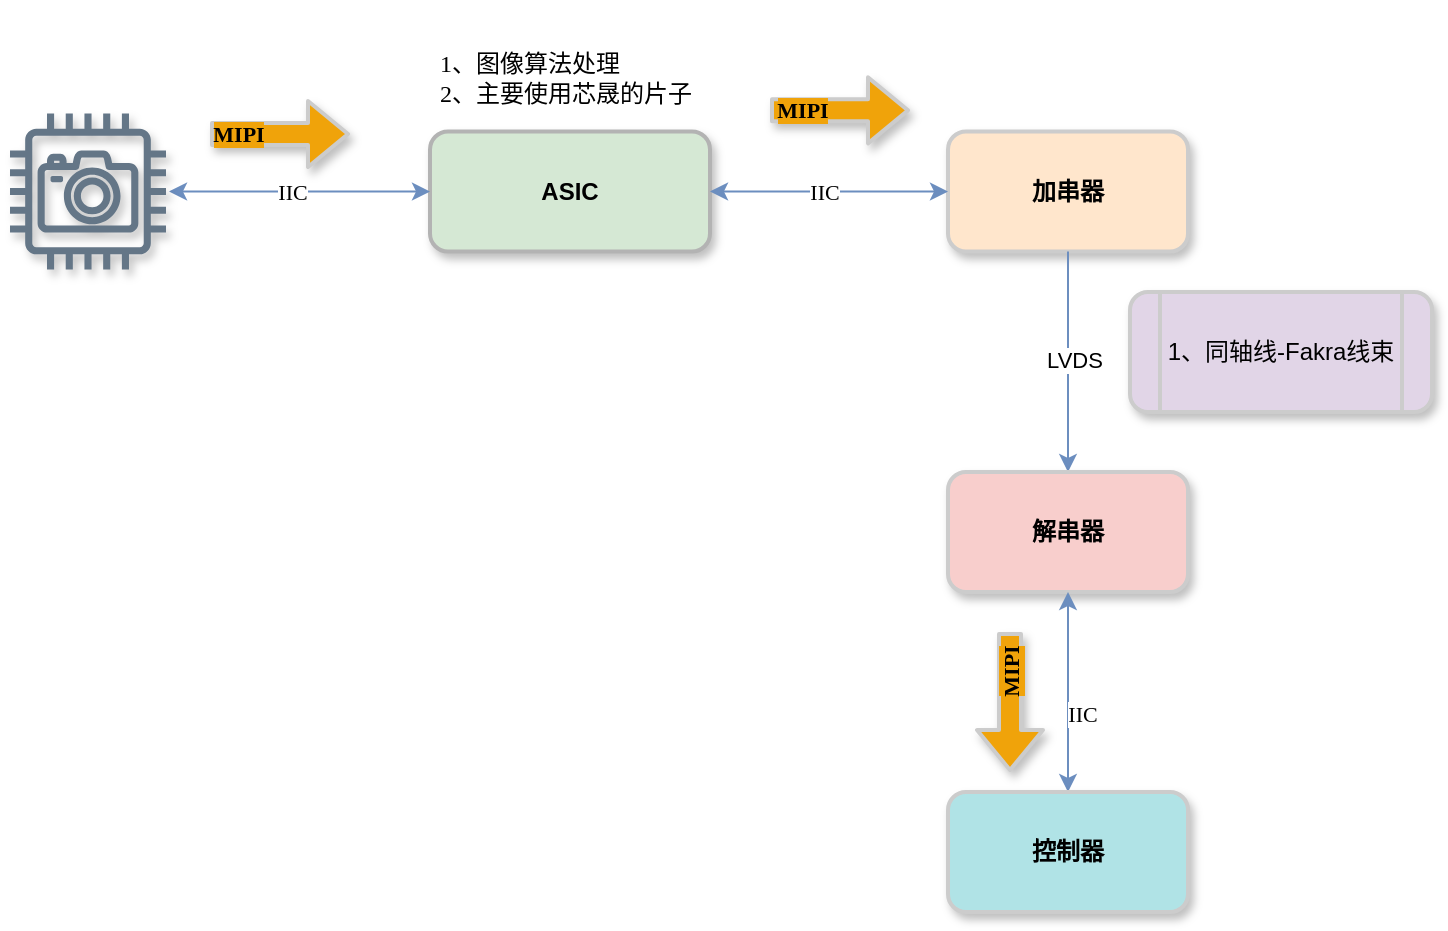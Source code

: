 <mxfile version="22.0.2" type="device" pages="3">
  <diagram name="数据传输链路" id="52a04d89-c75d-2922-d76d-85b35f80e030">
    <mxGraphModel dx="1182" dy="690" grid="1" gridSize="10" guides="1" tooltips="1" connect="1" arrows="1" fold="1" page="1" pageScale="1" pageWidth="1100" pageHeight="850" background="none" math="0" shadow="0">
      <root>
        <mxCell id="0" />
        <mxCell id="1" parent="0" />
        <mxCell id="dN4JDINHXaaijnpw9vdQ-1" value="&lt;b&gt;ASIC&lt;/b&gt;&lt;b&gt;&lt;br&gt;&lt;/b&gt;" style="rounded=1;whiteSpace=wrap;html=1;fillColor=#d5e8d4;strokeColor=#B3B3B3;glass=0;shadow=1;strokeWidth=2;" vertex="1" parent="1">
          <mxGeometry x="340" y="299.75" width="140" height="60" as="geometry" />
        </mxCell>
        <mxCell id="dN4JDINHXaaijnpw9vdQ-8" value="&lt;b&gt;加串器&lt;/b&gt;" style="rounded=1;whiteSpace=wrap;html=1;fillColor=#ffe6cc;strokeColor=#CCCCCC;glass=0;shadow=1;strokeWidth=2;" vertex="1" parent="1">
          <mxGeometry x="599" y="299.75" width="120" height="60" as="geometry" />
        </mxCell>
        <mxCell id="dN4JDINHXaaijnpw9vdQ-23" value="" style="endArrow=classic;startArrow=classic;html=1;rounded=0;fillColor=#dae8fc;gradientColor=#7ea6e0;strokeColor=#6c8ebf;" edge="1" parent="1" target="dN4JDINHXaaijnpw9vdQ-1">
          <mxGeometry width="50" height="50" relative="1" as="geometry">
            <mxPoint x="209.5" y="329.75" as="sourcePoint" />
            <mxPoint x="340" y="430" as="targetPoint" />
          </mxGeometry>
        </mxCell>
        <mxCell id="dN4JDINHXaaijnpw9vdQ-24" value="IIC" style="edgeLabel;html=1;align=center;verticalAlign=middle;resizable=0;points=[];fontFamily=Comic Sans MS;" vertex="1" connectable="0" parent="dN4JDINHXaaijnpw9vdQ-23">
          <mxGeometry x="-0.186" y="1" relative="1" as="geometry">
            <mxPoint x="8" y="1" as="offset" />
          </mxGeometry>
        </mxCell>
        <mxCell id="dN4JDINHXaaijnpw9vdQ-25" value="" style="shape=flexArrow;endArrow=classic;html=1;rounded=1;fillColor=#f0a30a;strokeColor=#CCCCCC;shadow=1;strokeWidth=2;" edge="1" parent="1">
          <mxGeometry width="50" height="50" relative="1" as="geometry">
            <mxPoint x="230" y="301" as="sourcePoint" />
            <mxPoint x="300" y="301" as="targetPoint" />
          </mxGeometry>
        </mxCell>
        <mxCell id="dN4JDINHXaaijnpw9vdQ-26" value="MIPI" style="edgeLabel;html=1;align=center;verticalAlign=middle;resizable=0;points=[];fontStyle=1;labelBackgroundColor=#f0a30a;fontFamily=Comic Sans MS;" vertex="1" connectable="0" parent="dN4JDINHXaaijnpw9vdQ-25">
          <mxGeometry x="-0.136" y="6" relative="1" as="geometry">
            <mxPoint x="-16" y="6" as="offset" />
          </mxGeometry>
        </mxCell>
        <mxCell id="dN4JDINHXaaijnpw9vdQ-29" value="" style="endArrow=classic;startArrow=classic;html=1;rounded=0;fillColor=#dae8fc;gradientColor=#7ea6e0;strokeColor=#6c8ebf;" edge="1" parent="1" source="dN4JDINHXaaijnpw9vdQ-1" target="dN4JDINHXaaijnpw9vdQ-8">
          <mxGeometry width="50" height="50" relative="1" as="geometry">
            <mxPoint x="450.5" y="329.41" as="sourcePoint" />
            <mxPoint x="580.5" y="329.41" as="targetPoint" />
          </mxGeometry>
        </mxCell>
        <mxCell id="dN4JDINHXaaijnpw9vdQ-30" value="IIC" style="edgeLabel;html=1;align=center;verticalAlign=middle;resizable=0;points=[];fontFamily=Comic Sans MS;" vertex="1" connectable="0" parent="dN4JDINHXaaijnpw9vdQ-29">
          <mxGeometry x="-0.186" y="1" relative="1" as="geometry">
            <mxPoint x="8" y="1" as="offset" />
          </mxGeometry>
        </mxCell>
        <mxCell id="dN4JDINHXaaijnpw9vdQ-31" value="" style="endArrow=classic;html=1;rounded=0;fillColor=#dae8fc;gradientColor=#7ea6e0;strokeColor=#6c8ebf;" edge="1" parent="1" source="dN4JDINHXaaijnpw9vdQ-8" target="dN4JDINHXaaijnpw9vdQ-33">
          <mxGeometry width="50" height="50" relative="1" as="geometry">
            <mxPoint x="790" y="350" as="sourcePoint" />
            <mxPoint x="820" y="460" as="targetPoint" />
            <Array as="points" />
          </mxGeometry>
        </mxCell>
        <mxCell id="dN4JDINHXaaijnpw9vdQ-32" value="LVDS" style="edgeLabel;html=1;align=center;verticalAlign=middle;resizable=0;points=[];" vertex="1" connectable="0" parent="dN4JDINHXaaijnpw9vdQ-31">
          <mxGeometry x="-0.029" y="3" relative="1" as="geometry">
            <mxPoint as="offset" />
          </mxGeometry>
        </mxCell>
        <mxCell id="dN4JDINHXaaijnpw9vdQ-33" value="&lt;b&gt;解串器&lt;/b&gt;" style="rounded=1;whiteSpace=wrap;html=1;fillColor=#f8cecc;strokeColor=#CCCCCC;glass=0;shadow=1;strokeWidth=2;" vertex="1" parent="1">
          <mxGeometry x="599" y="470" width="120" height="60" as="geometry" />
        </mxCell>
        <mxCell id="dN4JDINHXaaijnpw9vdQ-34" value="1、同轴线-Fakra线束" style="shape=process;whiteSpace=wrap;html=1;backgroundOutline=1;fillColor=#e1d5e7;strokeColor=#CCCCCC;rounded=1;glass=0;shadow=1;strokeWidth=2;" vertex="1" parent="1">
          <mxGeometry x="690" y="380" width="151" height="60" as="geometry" />
        </mxCell>
        <mxCell id="dN4JDINHXaaijnpw9vdQ-35" value="" style="endArrow=classic;startArrow=classic;html=1;rounded=0;fillColor=#dae8fc;gradientColor=#7ea6e0;strokeColor=#6c8ebf;" edge="1" parent="1" source="dN4JDINHXaaijnpw9vdQ-37" target="dN4JDINHXaaijnpw9vdQ-33">
          <mxGeometry width="50" height="50" relative="1" as="geometry">
            <mxPoint x="487" y="500.0" as="sourcePoint" />
            <mxPoint x="600" y="500" as="targetPoint" />
          </mxGeometry>
        </mxCell>
        <mxCell id="dN4JDINHXaaijnpw9vdQ-36" value="IIC" style="edgeLabel;html=1;align=center;verticalAlign=middle;resizable=0;points=[];fontFamily=Comic Sans MS;" vertex="1" connectable="0" parent="dN4JDINHXaaijnpw9vdQ-35">
          <mxGeometry x="-0.186" y="1" relative="1" as="geometry">
            <mxPoint x="8" y="1" as="offset" />
          </mxGeometry>
        </mxCell>
        <mxCell id="dN4JDINHXaaijnpw9vdQ-37" value="&lt;b&gt;控制器&lt;/b&gt;" style="rounded=1;whiteSpace=wrap;html=1;fillColor=#b0e3e6;strokeColor=#CCCCCC;glass=0;shadow=1;strokeWidth=2;" vertex="1" parent="1">
          <mxGeometry x="599" y="630" width="120" height="60" as="geometry" />
        </mxCell>
        <mxCell id="dN4JDINHXaaijnpw9vdQ-44" value="" style="shape=flexArrow;endArrow=classic;html=1;rounded=1;fillColor=#f0a30a;strokeColor=#CCCCCC;shadow=1;strokeWidth=2;" edge="1" parent="1">
          <mxGeometry width="50" height="50" relative="1" as="geometry">
            <mxPoint x="510" y="289.17" as="sourcePoint" />
            <mxPoint x="580" y="289.17" as="targetPoint" />
          </mxGeometry>
        </mxCell>
        <mxCell id="dN4JDINHXaaijnpw9vdQ-45" value="MIPI" style="edgeLabel;html=1;align=center;verticalAlign=middle;resizable=0;points=[];fontStyle=1;labelBackgroundColor=#f0a30a;fontFamily=Comic Sans MS;" vertex="1" connectable="0" parent="dN4JDINHXaaijnpw9vdQ-44">
          <mxGeometry x="-0.136" y="6" relative="1" as="geometry">
            <mxPoint x="-14" y="6" as="offset" />
          </mxGeometry>
        </mxCell>
        <mxCell id="dN4JDINHXaaijnpw9vdQ-46" value="" style="shape=flexArrow;endArrow=classic;html=1;rounded=1;fillColor=#f0a30a;strokeColor=#CCCCCC;shadow=1;strokeWidth=2;" edge="1" parent="1">
          <mxGeometry width="50" height="50" relative="1" as="geometry">
            <mxPoint x="630" y="550" as="sourcePoint" />
            <mxPoint x="630" y="620" as="targetPoint" />
          </mxGeometry>
        </mxCell>
        <mxCell id="dN4JDINHXaaijnpw9vdQ-47" value="MIPI" style="edgeLabel;html=1;align=center;verticalAlign=middle;resizable=0;points=[];fontStyle=1;labelBackgroundColor=#f0a30a;fontFamily=Comic Sans MS;horizontal=0;" vertex="1" connectable="0" parent="dN4JDINHXaaijnpw9vdQ-46">
          <mxGeometry x="-0.136" y="6" relative="1" as="geometry">
            <mxPoint x="-6" y="-10" as="offset" />
          </mxGeometry>
        </mxCell>
        <mxCell id="JPA_i4IO1nkWl5F3Zi2P-1" value="" style="sketch=0;outlineConnect=0;fontColor=#ffffff;fillColor=#647687;strokeColor=#314354;dashed=0;verticalLabelPosition=bottom;verticalAlign=top;align=center;html=1;fontSize=12;fontStyle=0;aspect=fixed;pointerEvents=1;shape=mxgraph.aws4.camera;shadow=1;" vertex="1" parent="1">
          <mxGeometry x="130" y="290.75" width="78" height="78" as="geometry" />
        </mxCell>
        <mxCell id="Am_a_v9MDeHcJW28Uuef-1" value="&lt;h1&gt;&lt;/h1&gt;1、图像算法处理&lt;br&gt;2、主要使用芯晟的片子&lt;span style=&quot;font-size: 12px;&quot;&gt;&lt;br&gt;&lt;/span&gt;&lt;span style=&quot;font-size: 12pt; line-height: 150%;&quot;&gt;&lt;/span&gt;" style="text;html=1;strokeColor=none;fillColor=none;spacing=5;spacingTop=-20;whiteSpace=wrap;overflow=hidden;rounded=0;horizontal=1;verticalAlign=middle;fontFamily=Comic Sans MS;" vertex="1" parent="1">
          <mxGeometry x="340" y="249.75" width="155" height="50" as="geometry" />
        </mxCell>
      </root>
    </mxGraphModel>
  </diagram>
  <diagram id="xiAiptrisZCfIffb1WGA" name="芯晟SDK处理流程">
    <mxGraphModel dx="1418" dy="1228" grid="1" gridSize="10" guides="1" tooltips="1" connect="1" arrows="1" fold="1" page="0" pageScale="1" pageWidth="4681" pageHeight="3300" background="none" math="0" shadow="0">
      <root>
        <mxCell id="0" />
        <mxCell id="1" parent="0" />
        <mxCell id="N6tY6UZNqT_vE0SDRUn8-16" style="edgeStyle=orthogonalEdgeStyle;rounded=0;orthogonalLoop=1;jettySize=auto;html=1;exitX=1;exitY=0.5;exitDx=0;exitDy=0;" edge="1" parent="1" source="N6tY6UZNqT_vE0SDRUn8-1" target="N6tY6UZNqT_vE0SDRUn8-3">
          <mxGeometry relative="1" as="geometry" />
        </mxCell>
        <mxCell id="N6tY6UZNqT_vE0SDRUn8-1" value="Sensor" style="rounded=1;whiteSpace=wrap;html=1;glass=0;shadow=1;fillColor=#cdeb8b;strokeColor=#CCCCCC;strokeWidth=2;" vertex="1" parent="1">
          <mxGeometry x="170" y="300" width="100" height="50" as="geometry" />
        </mxCell>
        <mxCell id="N6tY6UZNqT_vE0SDRUn8-17" style="edgeStyle=orthogonalEdgeStyle;rounded=0;orthogonalLoop=1;jettySize=auto;html=1;exitX=1;exitY=0.5;exitDx=0;exitDy=0;entryX=0;entryY=0.5;entryDx=0;entryDy=0;" edge="1" parent="1" source="N6tY6UZNqT_vE0SDRUn8-3" target="N6tY6UZNqT_vE0SDRUn8-4">
          <mxGeometry relative="1" as="geometry" />
        </mxCell>
        <mxCell id="N6tY6UZNqT_vE0SDRUn8-3" value="VI" style="rounded=1;whiteSpace=wrap;html=1;glass=0;shadow=1;fillColor=#cce5ff;strokeColor=#CCCCCC;strokeWidth=2;" vertex="1" parent="1">
          <mxGeometry x="330" y="300" width="100" height="50" as="geometry" />
        </mxCell>
        <mxCell id="N6tY6UZNqT_vE0SDRUn8-18" style="edgeStyle=orthogonalEdgeStyle;rounded=0;orthogonalLoop=1;jettySize=auto;html=1;exitX=1;exitY=0.5;exitDx=0;exitDy=0;entryX=0;entryY=0.5;entryDx=0;entryDy=0;" edge="1" parent="1" source="N6tY6UZNqT_vE0SDRUn8-4" target="N6tY6UZNqT_vE0SDRUn8-5">
          <mxGeometry relative="1" as="geometry" />
        </mxCell>
        <mxCell id="N6tY6UZNqT_vE0SDRUn8-4" value="ISP" style="rounded=1;whiteSpace=wrap;html=1;glass=0;shadow=1;fillColor=#cce5ff;strokeColor=#CCCCCC;strokeWidth=2;" vertex="1" parent="1">
          <mxGeometry x="490" y="300" width="100" height="50" as="geometry" />
        </mxCell>
        <mxCell id="N6tY6UZNqT_vE0SDRUn8-19" style="edgeStyle=orthogonalEdgeStyle;rounded=0;orthogonalLoop=1;jettySize=auto;html=1;exitX=1;exitY=0.5;exitDx=0;exitDy=0;entryX=0;entryY=0.5;entryDx=0;entryDy=0;" edge="1" parent="1" source="N6tY6UZNqT_vE0SDRUn8-5" target="N6tY6UZNqT_vE0SDRUn8-8">
          <mxGeometry relative="1" as="geometry" />
        </mxCell>
        <mxCell id="N6tY6UZNqT_vE0SDRUn8-25" style="edgeStyle=orthogonalEdgeStyle;rounded=0;orthogonalLoop=1;jettySize=auto;html=1;exitX=0.5;exitY=0;exitDx=0;exitDy=0;entryX=0.5;entryY=1;entryDx=0;entryDy=0;" edge="1" parent="1" source="N6tY6UZNqT_vE0SDRUn8-5" target="N6tY6UZNqT_vE0SDRUn8-6">
          <mxGeometry relative="1" as="geometry" />
        </mxCell>
        <mxCell id="N6tY6UZNqT_vE0SDRUn8-26" style="edgeStyle=orthogonalEdgeStyle;rounded=0;orthogonalLoop=1;jettySize=auto;html=1;exitX=0.5;exitY=1;exitDx=0;exitDy=0;entryX=0.5;entryY=0;entryDx=0;entryDy=0;" edge="1" parent="1" source="N6tY6UZNqT_vE0SDRUn8-5" target="N6tY6UZNqT_vE0SDRUn8-7">
          <mxGeometry relative="1" as="geometry" />
        </mxCell>
        <mxCell id="N6tY6UZNqT_vE0SDRUn8-5" value="VPS" style="rounded=1;whiteSpace=wrap;html=1;glass=0;shadow=1;fillColor=#cce5ff;strokeColor=#CCCCCC;strokeWidth=2;" vertex="1" parent="1">
          <mxGeometry x="630" y="300" width="100" height="50" as="geometry" />
        </mxCell>
        <mxCell id="N6tY6UZNqT_vE0SDRUn8-6" value="OSD&lt;br&gt;（On Screen Display）" style="rounded=1;whiteSpace=wrap;html=1;glass=0;shadow=1;fillColor=#ffcccc;strokeColor=#CCCCCC;strokeWidth=2;" vertex="1" parent="1">
          <mxGeometry x="613" y="200" width="135" height="56" as="geometry" />
        </mxCell>
        <mxCell id="N6tY6UZNqT_vE0SDRUn8-7" value="伪彩" style="rounded=1;whiteSpace=wrap;html=1;glass=0;shadow=1;fillColor=#ffcccc;strokeColor=#CCCCCC;strokeWidth=2;" vertex="1" parent="1">
          <mxGeometry x="630" y="381" width="100" height="50" as="geometry" />
        </mxCell>
        <mxCell id="N6tY6UZNqT_vE0SDRUn8-20" style="edgeStyle=orthogonalEdgeStyle;rounded=0;orthogonalLoop=1;jettySize=auto;html=1;exitX=1;exitY=0.5;exitDx=0;exitDy=0;entryX=0;entryY=0.5;entryDx=0;entryDy=0;" edge="1" parent="1" source="N6tY6UZNqT_vE0SDRUn8-8" target="N6tY6UZNqT_vE0SDRUn8-9">
          <mxGeometry relative="1" as="geometry" />
        </mxCell>
        <mxCell id="N6tY6UZNqT_vE0SDRUn8-21" style="edgeStyle=orthogonalEdgeStyle;rounded=0;orthogonalLoop=1;jettySize=auto;html=1;exitX=1;exitY=0.5;exitDx=0;exitDy=0;entryX=0;entryY=0.5;entryDx=0;entryDy=0;" edge="1" parent="1" source="N6tY6UZNqT_vE0SDRUn8-8" target="N6tY6UZNqT_vE0SDRUn8-10">
          <mxGeometry relative="1" as="geometry" />
        </mxCell>
        <mxCell id="N6tY6UZNqT_vE0SDRUn8-22" style="edgeStyle=orthogonalEdgeStyle;rounded=0;orthogonalLoop=1;jettySize=auto;html=1;exitX=1;exitY=0.5;exitDx=0;exitDy=0;entryX=0;entryY=0.5;entryDx=0;entryDy=0;" edge="1" parent="1" source="N6tY6UZNqT_vE0SDRUn8-8" target="N6tY6UZNqT_vE0SDRUn8-11">
          <mxGeometry relative="1" as="geometry" />
        </mxCell>
        <mxCell id="N6tY6UZNqT_vE0SDRUn8-23" style="edgeStyle=orthogonalEdgeStyle;rounded=0;orthogonalLoop=1;jettySize=auto;html=1;exitX=1;exitY=0.5;exitDx=0;exitDy=0;entryX=0;entryY=0.5;entryDx=0;entryDy=0;" edge="1" parent="1" source="N6tY6UZNqT_vE0SDRUn8-8" target="N6tY6UZNqT_vE0SDRUn8-12">
          <mxGeometry relative="1" as="geometry" />
        </mxCell>
        <mxCell id="N6tY6UZNqT_vE0SDRUn8-24" style="edgeStyle=orthogonalEdgeStyle;rounded=0;orthogonalLoop=1;jettySize=auto;html=1;exitX=1;exitY=0.5;exitDx=0;exitDy=0;entryX=0;entryY=0.5;entryDx=0;entryDy=0;" edge="1" parent="1" source="N6tY6UZNqT_vE0SDRUn8-8" target="N6tY6UZNqT_vE0SDRUn8-13">
          <mxGeometry relative="1" as="geometry" />
        </mxCell>
        <mxCell id="N6tY6UZNqT_vE0SDRUn8-8" value="VO" style="rounded=1;whiteSpace=wrap;html=1;glass=0;shadow=1;fillColor=#cce5ff;strokeColor=#CCCCCC;strokeWidth=2;" vertex="1" parent="1">
          <mxGeometry x="760" y="300" width="100" height="50" as="geometry" />
        </mxCell>
        <mxCell id="N6tY6UZNqT_vE0SDRUn8-9" value="LVDS" style="rounded=1;whiteSpace=wrap;html=1;glass=0;shadow=1;labelBackgroundColor=none;fillColor=#ffcc99;strokeColor=#CCCCCC;strokeWidth=2;" vertex="1" parent="1">
          <mxGeometry x="920" y="200" width="100" height="50" as="geometry" />
        </mxCell>
        <mxCell id="N6tY6UZNqT_vE0SDRUn8-10" value="BT" style="rounded=1;whiteSpace=wrap;html=1;glass=0;shadow=1;labelBackgroundColor=none;fillColor=#ffcc99;strokeColor=#CCCCCC;strokeWidth=2;" vertex="1" parent="1">
          <mxGeometry x="920" y="270" width="100" height="50" as="geometry" />
        </mxCell>
        <mxCell id="N6tY6UZNqT_vE0SDRUn8-11" value="USB" style="rounded=1;whiteSpace=wrap;html=1;glass=0;shadow=1;labelBackgroundColor=none;fillColor=#ffcc99;strokeColor=#CCCCCC;strokeWidth=2;" vertex="1" parent="1">
          <mxGeometry x="920" y="340" width="100" height="50" as="geometry" />
        </mxCell>
        <mxCell id="N6tY6UZNqT_vE0SDRUn8-12" value="CVBS" style="rounded=1;whiteSpace=wrap;html=1;glass=0;shadow=1;labelBackgroundColor=none;fillColor=#ffcc99;strokeColor=#CCCCCC;strokeWidth=2;" vertex="1" parent="1">
          <mxGeometry x="920" y="410" width="100" height="50" as="geometry" />
        </mxCell>
        <mxCell id="N6tY6UZNqT_vE0SDRUn8-13" value="LCD" style="rounded=1;whiteSpace=wrap;html=1;glass=0;shadow=1;labelBackgroundColor=none;fillColor=#ffcc99;strokeColor=#CCCCCC;strokeWidth=2;" vertex="1" parent="1">
          <mxGeometry x="920" y="480" width="100" height="50" as="geometry" />
        </mxCell>
        <mxCell id="N6tY6UZNqT_vE0SDRUn8-27" value="&lt;h1&gt;VI模块&lt;/h1&gt;&lt;p&gt;&lt;font face=&quot;Comic Sans MS&quot;&gt;解析&lt;span style=&quot;font-size: 12pt; line-height: 150%;&quot; lang=&quot;EN-US&quot;&gt;sensor&lt;/span&gt;&lt;span style=&quot;font-size: 12pt; line-height: 150%;&quot;&gt;输入视频时序，可对视频图像进行数据矫正、抽帧等处理，并输出符合&lt;/span&gt;&lt;span style=&quot;font-size: 12pt; line-height: 150%;&quot; lang=&quot;EN-US&quot;&gt;ISP&lt;/span&gt;&lt;span style=&quot;font-size: 12pt; line-height: 150%;&quot;&gt;模块要求的视频时序。&lt;/span&gt;&lt;/font&gt;&lt;br&gt;&lt;/p&gt;" style="text;html=1;strokeColor=none;fillColor=none;spacing=5;spacingTop=-20;whiteSpace=wrap;overflow=hidden;rounded=0;" vertex="1" parent="1">
          <mxGeometry x="285" y="60" width="190" height="180" as="geometry" />
        </mxCell>
        <mxCell id="N6tY6UZNqT_vE0SDRUn8-28" value="&lt;h1&gt;ISP模块&lt;/h1&gt;&lt;font face=&quot;Comic Sans MS&quot;&gt;对视频图像进行非均匀性矫正、去坏点坏列、去&lt;span style=&quot;font-size: 12pt; line-height: 150%;&quot; lang=&quot;EN-US&quot;&gt;AB&lt;/span&gt;&lt;span style=&quot;font-size:12.0pt;line-height:150%;font-family:&lt;br/&gt;宋体;mso-ascii-font-family:&amp;quot;Times Roman&amp;quot;;mso-hansi-font-family:&amp;quot;Times Roman&amp;quot;;&lt;br/&gt;mso-bidi-font-family:&amp;quot;Times New Roman&amp;quot;;mso-font-kerning:1.0pt;mso-ansi-language:&lt;br/&gt;EN-US;mso-fareast-language:ZH-CN;mso-bidi-language:AR-SA&quot;&gt;列、增益控制、亮度调节、色彩空间转换、降低噪声、对比度调节、边缘增强等一系列图像处理，提高图像质量，并将图像送给&lt;/span&gt;&lt;span style=&quot;font-size: 12pt; line-height: 150%;&quot; lang=&quot;EN-US&quot;&gt;VPS&lt;/span&gt;&lt;span style=&quot;font-size:12.0pt;line-height:150%;font-family:&lt;br/&gt;宋体;mso-ascii-font-family:&amp;quot;Times Roman&amp;quot;;mso-hansi-font-family:&amp;quot;Times Roman&amp;quot;;&lt;br/&gt;mso-bidi-font-family:&amp;quot;Times New Roman&amp;quot;;mso-font-kerning:1.0pt;mso-ansi-language:&lt;br/&gt;EN-US;mso-fareast-language:ZH-CN;mso-bidi-language:AR-SA&quot;&gt;进行处理，同时支持火点检测、高热检测等。&lt;/span&gt;&lt;/font&gt;&lt;p&gt;&lt;span style=&quot;font-size:12.0pt;line-height:150%;font-family:&lt;br/&gt;宋体;mso-ascii-font-family:&amp;quot;Times Roman&amp;quot;;mso-hansi-font-family:&amp;quot;Times Roman&amp;quot;;&lt;br/&gt;mso-bidi-font-family:&amp;quot;Times New Roman&amp;quot;;mso-font-kerning:1.0pt;mso-ansi-language:&lt;br/&gt;EN-US;mso-fareast-language:ZH-CN;mso-bidi-language:AR-SA&quot;&gt;。&lt;/span&gt;&lt;/p&gt;" style="text;html=1;strokeColor=none;fillColor=none;spacing=5;spacingTop=-20;whiteSpace=wrap;overflow=hidden;rounded=0;" vertex="1" parent="1">
          <mxGeometry x="440" y="390" width="190" height="270" as="geometry" />
        </mxCell>
        <mxCell id="N6tY6UZNqT_vE0SDRUn8-29" value="&lt;h1&gt;VPS模块&lt;/h1&gt;&lt;p&gt;&lt;font face=&quot;Comic Sans MS&quot;&gt;接收&lt;span style=&quot;font-size: 12pt; line-height: 150%;&quot; lang=&quot;EN-US&quot;&gt;ISP&lt;/span&gt;&lt;span style=&quot;font-size:12.0pt;line-height:150%;font-family:&lt;br/&gt;宋体;mso-ascii-font-family:&amp;quot;Times Roman&amp;quot;;mso-hansi-font-family:&amp;quot;Times Roman&amp;quot;;&lt;br/&gt;mso-bidi-font-family:&amp;quot;Times New Roman&amp;quot;;mso-font-kerning:1.0pt;mso-ansi-language:&lt;br/&gt;EN-US;mso-fareast-language:ZH-CN;mso-bidi-language:AR-SA&quot;&gt;发过来的图像，可对图像进行缩放、叠加&lt;/span&gt;&lt;span style=&quot;font-size: 12pt; line-height: 150%;&quot; lang=&quot;EN-US&quot;&gt;OSD&lt;/span&gt;&lt;span style=&quot;font-size:12.0pt;line-height:150%;font-family:&lt;br/&gt;宋体;mso-ascii-font-family:&amp;quot;Times Roman&amp;quot;;mso-hansi-font-family:&amp;quot;Times Roman&amp;quot;;&lt;br/&gt;mso-bidi-font-family:&amp;quot;Times New Roman&amp;quot;;mso-font-kerning:1.0pt;mso-ansi-language:&lt;br/&gt;EN-US;mso-fareast-language:ZH-CN;mso-bidi-language:AR-SA&quot;&gt;、伪彩、附加信息添加等处理，根据不同的选择输出到&lt;/span&gt;&lt;span style=&quot;font-size: 12pt; line-height: 150%;&quot; lang=&quot;EN-US&quot;&gt;VO&lt;/span&gt;&lt;span style=&quot;font-size:12.0pt;line-height:150%;font-family:&lt;br/&gt;宋体;mso-ascii-font-family:&amp;quot;Times Roman&amp;quot;;mso-hansi-font-family:&amp;quot;Times Roman&amp;quot;;&lt;br/&gt;mso-bidi-font-family:&amp;quot;Times New Roman&amp;quot;;mso-font-kerning:1.0pt;mso-ansi-language:&lt;br/&gt;EN-US;mso-fareast-language:ZH-CN;mso-bidi-language:AR-SA&quot;&gt;对应的通道上。&lt;/span&gt;&lt;/font&gt;&lt;br&gt;&lt;/p&gt;" style="text;html=1;strokeColor=none;fillColor=none;spacing=5;spacingTop=-20;whiteSpace=wrap;overflow=hidden;rounded=0;" vertex="1" parent="1">
          <mxGeometry x="610" y="-20" width="190" height="210" as="geometry" />
        </mxCell>
        <mxCell id="N6tY6UZNqT_vE0SDRUn8-30" value="&lt;h1&gt;VO模块&lt;/h1&gt;&lt;font face=&quot;Comic Sans MS&quot;&gt;对&lt;span style=&quot;font-size: 12pt; line-height: 150%;&quot; lang=&quot;EN-US&quot;&gt;VPS&lt;/span&gt;&lt;/font&gt;&lt;span style=&quot;font-size: 12pt; line-height: 150%;&quot;&gt;&lt;font face=&quot;Comic Sans MS&quot;&gt;处理过的图像通过对应的通道输送出去&lt;span style=&quot;font-size: 12pt; background-color: initial;&quot;&gt;。&lt;/span&gt;&lt;/font&gt;&lt;br&gt;&lt;/span&gt;" style="text;html=1;strokeColor=none;fillColor=none;spacing=5;spacingTop=-20;whiteSpace=wrap;overflow=hidden;rounded=0;" vertex="1" parent="1">
          <mxGeometry x="740" y="540" width="190" height="120" as="geometry" />
        </mxCell>
      </root>
    </mxGraphModel>
  </diagram>
  <diagram id="fbz2ggRSIphOaSMmvw-w" name="图像基础知识">
    <mxGraphModel dx="1493" dy="872" grid="1" gridSize="10" guides="1" tooltips="1" connect="1" arrows="1" fold="1" page="1" pageScale="1" pageWidth="4681" pageHeight="3300" math="0" shadow="0">
      <root>
        <mxCell id="0" />
        <mxCell id="1" parent="0" />
        <mxCell id="4ooef1E7O1AzK5M6YnJ2-1" value="&lt;b&gt;&lt;font style=&quot;font-size: 18px;&quot;&gt;图像格式说明&lt;/font&gt;&lt;/b&gt;" style="shape=table;childLayout=tableLayout;startSize=40;collapsible=1;recursiveResize=0;expand=1;dashed=0;strokeColor=default;align=center;verticalAlign=top;fontFamily=Comic Sans MS;fontSize=12;fontColor=default;fillColor=#5294CF;gradientColor=none;html=1;arcSize=12;movable=1;swimlaneBody=1;swimlaneHead=1;top=1;bottom=1;left=1;right=1;fillOpacity=100;noLabel=0;labelPadding=0;direction=east;portConstraint=east;portConstraintRotation=0;connectable=1;allowArrows=1;snapToPoint=0;fixDash=0;container=1;dropTarget=1;metaEdit=1;backgroundOutline=0;movableLabel=0;fixedWidth=0;resizable=1;autosize=0;resizeWidth=0;treeFolding=0;treeMoving=0;moveCells=0;enumerate=0;comic=1;swimlaneFillColor=default;rounded=1;swimlaneLine=1;shadow=1;" vertex="1" parent="1">
          <mxGeometry x="50" y="90" width="660" height="390" as="geometry">
            <mxRectangle x="220" y="680" width="150" height="40" as="alternateBounds" />
          </mxGeometry>
        </mxCell>
        <mxCell id="4ooef1E7O1AzK5M6YnJ2-2" value="" style="shape=tableRow;horizontal=0;swimlaneHead=0;swimlaneBody=0;top=0;left=0;strokeColor=inherit;bottom=0;right=0;dropTarget=0;fontStyle=0;fillColor=none;points=[[0,0.5],[1,0.5]];portConstraint=eastwest;startSize=40;collapsible=0;recursiveResize=0;expand=0;dashed=0;align=center;verticalAlign=top;fontFamily=Comic Sans MS;fontSize=16;fontColor=default;html=1;" vertex="1" parent="4ooef1E7O1AzK5M6YnJ2-1">
          <mxGeometry y="40" width="660" height="90" as="geometry" />
        </mxCell>
        <mxCell id="4ooef1E7O1AzK5M6YnJ2-3" value="格式" style="swimlane;swimlaneHead=0;swimlaneBody=0;fontStyle=0;strokeColor=inherit;connectable=0;fillColor=none;startSize=40;collapsible=0;recursiveResize=0;expand=0;dashed=0;align=center;verticalAlign=top;fontFamily=Comic Sans MS;fontSize=12;fontColor=default;html=1;" vertex="1" parent="4ooef1E7O1AzK5M6YnJ2-2">
          <mxGeometry x="40" width="120" height="90" as="geometry">
            <mxRectangle width="120" height="90" as="alternateBounds" />
          </mxGeometry>
        </mxCell>
        <mxCell id="4ooef1E7O1AzK5M6YnJ2-4" value="Y16" style="text;html=1;align=center;verticalAlign=middle;resizable=0;points=[];autosize=1;strokeColor=none;fillColor=none;fontSize=16;fontFamily=Comic Sans MS;fontColor=default;" vertex="1" parent="4ooef1E7O1AzK5M6YnJ2-3">
          <mxGeometry x="35" y="50" width="50" height="30" as="geometry" />
        </mxCell>
        <mxCell id="4ooef1E7O1AzK5M6YnJ2-5" value="说明" style="swimlane;swimlaneHead=0;swimlaneBody=0;fontStyle=0;strokeColor=inherit;connectable=0;fillColor=none;startSize=40;collapsible=0;recursiveResize=0;expand=0;dashed=0;align=center;verticalAlign=top;fontFamily=Comic Sans MS;fontSize=12;fontColor=default;html=1;" vertex="1" parent="4ooef1E7O1AzK5M6YnJ2-2">
          <mxGeometry x="160" width="360" height="90" as="geometry">
            <mxRectangle width="360" height="90" as="alternateBounds" />
          </mxGeometry>
        </mxCell>
        <mxCell id="4ooef1E7O1AzK5M6YnJ2-6" value="&lt;span style=&quot;color: rgb(0, 0, 0); font-family: &amp;quot;Comic Sans MS&amp;quot;; font-size: 16px; font-style: normal; font-variant-ligatures: normal; font-variant-caps: normal; font-weight: 400; letter-spacing: normal; orphans: 2; text-align: left; text-indent: 0px; text-transform: none; widows: 2; word-spacing: 0px; -webkit-text-stroke-width: 0px; background-color: rgb(251, 251, 251); text-decoration-thickness: initial; text-decoration-style: initial; text-decoration-color: initial; float: none; display: inline !important;&quot;&gt;未经过ISP处理（算法处理）的原始YUV数据&lt;/span&gt;" style="text;whiteSpace=wrap;html=1;fontSize=12;fontFamily=Helvetica;fontColor=default;" vertex="1" parent="4ooef1E7O1AzK5M6YnJ2-5">
          <mxGeometry x="13.75" y="45" width="332.5" height="40" as="geometry" />
        </mxCell>
        <mxCell id="4ooef1E7O1AzK5M6YnJ2-7" value="备注" style="swimlane;swimlaneHead=0;swimlaneBody=0;fontStyle=0;strokeColor=inherit;connectable=0;fillColor=none;startSize=40;collapsible=0;recursiveResize=0;expand=0;dashed=0;align=center;verticalAlign=top;fontFamily=Comic Sans MS;fontSize=12;fontColor=default;html=1;" vertex="1" parent="4ooef1E7O1AzK5M6YnJ2-2">
          <mxGeometry x="520" width="60" height="90" as="geometry">
            <mxRectangle width="60" height="90" as="alternateBounds" />
          </mxGeometry>
        </mxCell>
        <mxCell id="4ooef1E7O1AzK5M6YnJ2-8" value="" style="swimlane;swimlaneHead=0;swimlaneBody=0;fontStyle=0;strokeColor=inherit;connectable=0;fillColor=none;startSize=40;collapsible=0;recursiveResize=0;expand=0;dashed=0;align=center;verticalAlign=top;fontFamily=Comic Sans MS;fontSize=12;fontColor=default;html=1;" vertex="1" parent="4ooef1E7O1AzK5M6YnJ2-2">
          <mxGeometry x="580" width="80" height="90" as="geometry">
            <mxRectangle width="80" height="90" as="alternateBounds" />
          </mxGeometry>
        </mxCell>
        <mxCell id="4ooef1E7O1AzK5M6YnJ2-9" value="" style="shape=tableRow;horizontal=0;swimlaneHead=0;swimlaneBody=0;top=0;left=0;strokeColor=inherit;bottom=0;right=0;dropTarget=0;fontStyle=0;fillColor=none;points=[[0,0.5],[1,0.5]];portConstraint=eastwest;startSize=40;collapsible=0;recursiveResize=0;expand=0;dashed=0;align=center;verticalAlign=top;fontFamily=Comic Sans MS;fontSize=16;fontColor=default;html=1;" vertex="1" parent="4ooef1E7O1AzK5M6YnJ2-1">
          <mxGeometry y="130" width="660" height="60" as="geometry" />
        </mxCell>
        <mxCell id="4ooef1E7O1AzK5M6YnJ2-10" value="" style="swimlane;swimlaneHead=0;swimlaneBody=0;fontStyle=0;connectable=0;strokeColor=inherit;fillColor=none;startSize=0;collapsible=0;recursiveResize=0;expand=0;dashed=0;align=center;verticalAlign=top;fontFamily=Comic Sans MS;fontSize=12;fontColor=default;html=1;" vertex="1" parent="4ooef1E7O1AzK5M6YnJ2-9">
          <mxGeometry x="40" width="120" height="60" as="geometry">
            <mxRectangle width="120" height="60" as="alternateBounds" />
          </mxGeometry>
        </mxCell>
        <mxCell id="4ooef1E7O1AzK5M6YnJ2-11" value="Y8" style="text;html=1;align=center;verticalAlign=middle;resizable=0;points=[];autosize=1;strokeColor=none;fillColor=none;fontSize=16;fontFamily=Comic Sans MS;fontColor=default;" vertex="1" parent="4ooef1E7O1AzK5M6YnJ2-10">
          <mxGeometry x="40" y="15" width="40" height="30" as="geometry" />
        </mxCell>
        <mxCell id="4ooef1E7O1AzK5M6YnJ2-12" value="" style="swimlane;swimlaneHead=0;swimlaneBody=0;fontStyle=0;connectable=0;strokeColor=inherit;fillColor=none;startSize=0;collapsible=0;recursiveResize=0;expand=0;dashed=0;align=center;verticalAlign=top;fontFamily=Comic Sans MS;fontSize=12;fontColor=default;html=1;" vertex="1" parent="4ooef1E7O1AzK5M6YnJ2-9">
          <mxGeometry x="160" width="360" height="60" as="geometry">
            <mxRectangle width="360" height="60" as="alternateBounds" />
          </mxGeometry>
        </mxCell>
        <mxCell id="4ooef1E7O1AzK5M6YnJ2-13" value="&lt;span style=&quot;color: rgb(0, 0, 0); font-family: &amp;quot;Comic Sans MS&amp;quot;; font-size: 16px; font-style: normal; font-variant-ligatures: normal; font-variant-caps: normal; font-weight: 400; letter-spacing: normal; orphans: 2; text-align: left; text-indent: 0px; text-transform: none; widows: 2; word-spacing: 0px; -webkit-text-stroke-width: 0px; background-color: rgb(251, 251, 251); text-decoration-thickness: initial; text-decoration-style: initial; text-decoration-color: initial; float: none; display: inline !important;&quot;&gt;经过ISP处理（算法处理）的原始YUV数据&lt;/span&gt;" style="text;whiteSpace=wrap;html=1;fontSize=12;fontFamily=Helvetica;fontColor=default;" vertex="1" parent="4ooef1E7O1AzK5M6YnJ2-12">
          <mxGeometry x="16.25" y="10" width="330" height="40" as="geometry" />
        </mxCell>
        <mxCell id="4ooef1E7O1AzK5M6YnJ2-14" value="" style="swimlane;swimlaneHead=0;swimlaneBody=0;fontStyle=0;connectable=0;strokeColor=inherit;fillColor=none;startSize=0;collapsible=0;recursiveResize=0;expand=0;dashed=0;align=center;verticalAlign=top;fontFamily=Comic Sans MS;fontSize=12;fontColor=default;html=1;" vertex="1" parent="4ooef1E7O1AzK5M6YnJ2-9">
          <mxGeometry x="520" width="60" height="60" as="geometry">
            <mxRectangle width="60" height="60" as="alternateBounds" />
          </mxGeometry>
        </mxCell>
        <mxCell id="4ooef1E7O1AzK5M6YnJ2-15" value="" style="swimlane;swimlaneHead=0;swimlaneBody=0;fontStyle=0;connectable=0;strokeColor=inherit;fillColor=none;startSize=0;collapsible=0;recursiveResize=0;expand=0;dashed=0;align=center;verticalAlign=top;fontFamily=Comic Sans MS;fontSize=12;fontColor=default;html=1;" vertex="1" parent="4ooef1E7O1AzK5M6YnJ2-9">
          <mxGeometry x="580" width="80" height="60" as="geometry">
            <mxRectangle width="80" height="60" as="alternateBounds" />
          </mxGeometry>
        </mxCell>
        <mxCell id="4ooef1E7O1AzK5M6YnJ2-16" value="" style="shape=tableRow;horizontal=0;swimlaneHead=0;swimlaneBody=0;top=0;left=0;strokeColor=inherit;bottom=0;right=0;dropTarget=0;fontStyle=0;fillColor=none;points=[[0,0.5],[1,0.5]];portConstraint=eastwest;startSize=40;collapsible=0;recursiveResize=0;expand=0;dashed=0;align=center;verticalAlign=top;fontFamily=Comic Sans MS;fontSize=16;fontColor=default;html=1;" vertex="1" parent="4ooef1E7O1AzK5M6YnJ2-1">
          <mxGeometry y="190" width="660" height="60" as="geometry" />
        </mxCell>
        <mxCell id="4ooef1E7O1AzK5M6YnJ2-17" value="" style="swimlane;swimlaneHead=0;swimlaneBody=0;fontStyle=0;connectable=0;strokeColor=inherit;fillColor=none;startSize=0;collapsible=0;recursiveResize=0;expand=0;dashed=0;align=center;verticalAlign=top;fontFamily=Comic Sans MS;fontSize=12;fontColor=default;html=1;" vertex="1" parent="4ooef1E7O1AzK5M6YnJ2-16">
          <mxGeometry x="40" width="120" height="60" as="geometry">
            <mxRectangle width="120" height="60" as="alternateBounds" />
          </mxGeometry>
        </mxCell>
        <mxCell id="4ooef1E7O1AzK5M6YnJ2-18" value="X16" style="text;html=1;align=center;verticalAlign=middle;resizable=0;points=[];autosize=1;strokeColor=none;fillColor=none;fontSize=16;fontFamily=Comic Sans MS;fontColor=default;" vertex="1" parent="4ooef1E7O1AzK5M6YnJ2-17">
          <mxGeometry x="35" y="15" width="50" height="30" as="geometry" />
        </mxCell>
        <mxCell id="4ooef1E7O1AzK5M6YnJ2-19" value="" style="swimlane;swimlaneHead=0;swimlaneBody=0;fontStyle=0;connectable=0;strokeColor=inherit;fillColor=none;startSize=0;collapsible=0;recursiveResize=0;expand=0;dashed=0;align=center;verticalAlign=top;fontFamily=Comic Sans MS;fontSize=12;fontColor=default;html=1;" vertex="1" parent="4ooef1E7O1AzK5M6YnJ2-16">
          <mxGeometry x="160" width="360" height="60" as="geometry">
            <mxRectangle width="360" height="60" as="alternateBounds" />
          </mxGeometry>
        </mxCell>
        <mxCell id="4ooef1E7O1AzK5M6YnJ2-20" value="" style="swimlane;swimlaneHead=0;swimlaneBody=0;fontStyle=0;connectable=0;strokeColor=inherit;fillColor=none;startSize=0;collapsible=0;recursiveResize=0;expand=0;dashed=0;align=center;verticalAlign=top;fontFamily=Comic Sans MS;fontSize=12;fontColor=default;html=1;" vertex="1" parent="4ooef1E7O1AzK5M6YnJ2-16">
          <mxGeometry x="520" width="60" height="60" as="geometry">
            <mxRectangle width="60" height="60" as="alternateBounds" />
          </mxGeometry>
        </mxCell>
        <mxCell id="4ooef1E7O1AzK5M6YnJ2-21" value="" style="swimlane;swimlaneHead=0;swimlaneBody=0;fontStyle=0;connectable=0;strokeColor=inherit;fillColor=none;startSize=0;collapsible=0;recursiveResize=0;expand=0;dashed=0;align=center;verticalAlign=top;fontFamily=Comic Sans MS;fontSize=12;fontColor=default;html=1;" vertex="1" parent="4ooef1E7O1AzK5M6YnJ2-16">
          <mxGeometry x="580" width="80" height="60" as="geometry">
            <mxRectangle width="80" height="60" as="alternateBounds" />
          </mxGeometry>
        </mxCell>
        <mxCell id="4ooef1E7O1AzK5M6YnJ2-22" value="" style="shape=tableRow;horizontal=0;swimlaneHead=0;swimlaneBody=0;top=0;left=0;strokeColor=inherit;bottom=0;right=0;dropTarget=0;fontStyle=0;fillColor=none;points=[[0,0.5],[1,0.5]];portConstraint=eastwest;startSize=40;collapsible=0;recursiveResize=0;expand=0;dashed=0;align=center;verticalAlign=top;fontFamily=Comic Sans MS;fontSize=12;fontColor=default;html=1;" vertex="1" parent="4ooef1E7O1AzK5M6YnJ2-1">
          <mxGeometry y="250" width="660" height="40" as="geometry" />
        </mxCell>
        <mxCell id="4ooef1E7O1AzK5M6YnJ2-23" value="" style="swimlane;swimlaneHead=0;swimlaneBody=0;fontStyle=0;connectable=0;strokeColor=inherit;fillColor=none;startSize=0;collapsible=0;recursiveResize=0;expand=0;dashed=0;align=center;verticalAlign=top;fontFamily=Comic Sans MS;fontSize=12;fontColor=default;html=1;" vertex="1" parent="4ooef1E7O1AzK5M6YnJ2-22">
          <mxGeometry x="40" width="120" height="40" as="geometry">
            <mxRectangle width="120" height="40" as="alternateBounds" />
          </mxGeometry>
        </mxCell>
        <mxCell id="4ooef1E7O1AzK5M6YnJ2-24" value="" style="swimlane;swimlaneHead=0;swimlaneBody=0;fontStyle=0;connectable=0;strokeColor=inherit;fillColor=none;startSize=0;collapsible=0;recursiveResize=0;expand=0;dashed=0;align=center;verticalAlign=top;fontFamily=Comic Sans MS;fontSize=12;fontColor=default;html=1;" vertex="1" parent="4ooef1E7O1AzK5M6YnJ2-22">
          <mxGeometry x="160" width="360" height="40" as="geometry">
            <mxRectangle width="360" height="40" as="alternateBounds" />
          </mxGeometry>
        </mxCell>
        <mxCell id="4ooef1E7O1AzK5M6YnJ2-25" value="" style="swimlane;swimlaneHead=0;swimlaneBody=0;fontStyle=0;connectable=0;strokeColor=inherit;fillColor=none;startSize=0;collapsible=0;recursiveResize=0;expand=0;dashed=0;align=center;verticalAlign=top;fontFamily=Comic Sans MS;fontSize=12;fontColor=default;html=1;" vertex="1" parent="4ooef1E7O1AzK5M6YnJ2-22">
          <mxGeometry x="520" width="60" height="40" as="geometry">
            <mxRectangle width="60" height="40" as="alternateBounds" />
          </mxGeometry>
        </mxCell>
        <mxCell id="4ooef1E7O1AzK5M6YnJ2-26" value="" style="swimlane;swimlaneHead=0;swimlaneBody=0;fontStyle=0;connectable=0;strokeColor=inherit;fillColor=none;startSize=0;collapsible=0;recursiveResize=0;expand=0;dashed=0;align=center;verticalAlign=top;fontFamily=Comic Sans MS;fontSize=12;fontColor=default;html=1;" vertex="1" parent="4ooef1E7O1AzK5M6YnJ2-22">
          <mxGeometry x="580" width="80" height="40" as="geometry">
            <mxRectangle width="80" height="40" as="alternateBounds" />
          </mxGeometry>
        </mxCell>
        <mxCell id="4ooef1E7O1AzK5M6YnJ2-27" value="" style="shape=tableRow;horizontal=0;swimlaneHead=0;swimlaneBody=0;top=0;left=0;strokeColor=inherit;bottom=0;right=0;dropTarget=0;fontStyle=0;fillColor=none;points=[[0,0.5],[1,0.5]];portConstraint=eastwest;startSize=40;collapsible=0;recursiveResize=0;expand=0;dashed=0;align=center;verticalAlign=top;fontFamily=Comic Sans MS;fontSize=12;fontColor=default;html=1;" vertex="1" parent="4ooef1E7O1AzK5M6YnJ2-1">
          <mxGeometry y="290" width="660" height="50" as="geometry" />
        </mxCell>
        <mxCell id="4ooef1E7O1AzK5M6YnJ2-28" value="" style="swimlane;swimlaneHead=0;swimlaneBody=0;fontStyle=0;connectable=0;strokeColor=inherit;fillColor=none;startSize=0;collapsible=0;recursiveResize=0;expand=0;dashed=0;align=center;verticalAlign=top;fontFamily=Comic Sans MS;fontSize=12;fontColor=default;html=1;" vertex="1" parent="4ooef1E7O1AzK5M6YnJ2-27">
          <mxGeometry x="40" width="120" height="50" as="geometry">
            <mxRectangle width="120" height="50" as="alternateBounds" />
          </mxGeometry>
        </mxCell>
        <mxCell id="4ooef1E7O1AzK5M6YnJ2-29" value="" style="swimlane;swimlaneHead=0;swimlaneBody=0;fontStyle=0;connectable=0;strokeColor=inherit;fillColor=none;startSize=0;collapsible=0;recursiveResize=0;expand=0;dashed=0;align=center;verticalAlign=top;fontFamily=Comic Sans MS;fontSize=12;fontColor=default;html=1;" vertex="1" parent="4ooef1E7O1AzK5M6YnJ2-27">
          <mxGeometry x="160" width="360" height="50" as="geometry">
            <mxRectangle width="360" height="50" as="alternateBounds" />
          </mxGeometry>
        </mxCell>
        <mxCell id="4ooef1E7O1AzK5M6YnJ2-30" value="" style="swimlane;swimlaneHead=0;swimlaneBody=0;fontStyle=0;connectable=0;strokeColor=inherit;fillColor=none;startSize=0;collapsible=0;recursiveResize=0;expand=0;dashed=0;align=center;verticalAlign=top;fontFamily=Comic Sans MS;fontSize=12;fontColor=default;html=1;" vertex="1" parent="4ooef1E7O1AzK5M6YnJ2-27">
          <mxGeometry x="520" width="60" height="50" as="geometry">
            <mxRectangle width="60" height="50" as="alternateBounds" />
          </mxGeometry>
        </mxCell>
        <mxCell id="4ooef1E7O1AzK5M6YnJ2-31" value="" style="swimlane;swimlaneHead=0;swimlaneBody=0;fontStyle=0;connectable=0;strokeColor=inherit;fillColor=none;startSize=0;collapsible=0;recursiveResize=0;expand=0;dashed=0;align=center;verticalAlign=top;fontFamily=Comic Sans MS;fontSize=12;fontColor=default;html=1;" vertex="1" parent="4ooef1E7O1AzK5M6YnJ2-27">
          <mxGeometry x="580" width="80" height="50" as="geometry">
            <mxRectangle width="80" height="50" as="alternateBounds" />
          </mxGeometry>
        </mxCell>
        <mxCell id="4ooef1E7O1AzK5M6YnJ2-32" value="" style="shape=tableRow;horizontal=0;swimlaneHead=0;swimlaneBody=0;top=0;left=0;strokeColor=inherit;bottom=0;right=0;dropTarget=0;fontStyle=0;fillColor=none;points=[[0,0.5],[1,0.5]];portConstraint=eastwest;startSize=40;collapsible=0;recursiveResize=0;expand=0;dashed=0;align=center;verticalAlign=top;fontFamily=Comic Sans MS;fontSize=12;fontColor=default;html=1;" vertex="1" parent="4ooef1E7O1AzK5M6YnJ2-1">
          <mxGeometry y="340" width="660" height="50" as="geometry" />
        </mxCell>
        <mxCell id="4ooef1E7O1AzK5M6YnJ2-33" value="" style="swimlane;swimlaneHead=0;swimlaneBody=0;fontStyle=0;connectable=0;strokeColor=inherit;fillColor=none;startSize=0;collapsible=0;recursiveResize=0;expand=0;dashed=0;align=center;verticalAlign=top;fontFamily=Comic Sans MS;fontSize=12;fontColor=default;html=1;" vertex="1" parent="4ooef1E7O1AzK5M6YnJ2-32">
          <mxGeometry x="40" width="120" height="50" as="geometry">
            <mxRectangle width="120" height="50" as="alternateBounds" />
          </mxGeometry>
        </mxCell>
        <mxCell id="4ooef1E7O1AzK5M6YnJ2-34" value="" style="swimlane;swimlaneHead=0;swimlaneBody=0;fontStyle=0;connectable=0;strokeColor=inherit;fillColor=none;startSize=0;collapsible=0;recursiveResize=0;expand=0;dashed=0;align=center;verticalAlign=top;fontFamily=Comic Sans MS;fontSize=12;fontColor=default;html=1;" vertex="1" parent="4ooef1E7O1AzK5M6YnJ2-32">
          <mxGeometry x="160" width="360" height="50" as="geometry">
            <mxRectangle width="360" height="50" as="alternateBounds" />
          </mxGeometry>
        </mxCell>
        <mxCell id="4ooef1E7O1AzK5M6YnJ2-35" value="" style="swimlane;swimlaneHead=0;swimlaneBody=0;fontStyle=0;connectable=0;strokeColor=inherit;fillColor=none;startSize=0;collapsible=0;recursiveResize=0;expand=0;dashed=0;align=center;verticalAlign=top;fontFamily=Comic Sans MS;fontSize=12;fontColor=default;html=1;" vertex="1" parent="4ooef1E7O1AzK5M6YnJ2-32">
          <mxGeometry x="520" width="60" height="50" as="geometry">
            <mxRectangle width="60" height="50" as="alternateBounds" />
          </mxGeometry>
        </mxCell>
        <mxCell id="4ooef1E7O1AzK5M6YnJ2-36" value="" style="swimlane;swimlaneHead=0;swimlaneBody=0;fontStyle=0;connectable=0;strokeColor=inherit;fillColor=none;startSize=0;collapsible=0;recursiveResize=0;expand=0;dashed=0;align=center;verticalAlign=top;fontFamily=Comic Sans MS;fontSize=17;fontColor=default;html=1;" vertex="1" parent="4ooef1E7O1AzK5M6YnJ2-32">
          <mxGeometry x="580" width="80" height="50" as="geometry">
            <mxRectangle width="80" height="50" as="alternateBounds" />
          </mxGeometry>
        </mxCell>
      </root>
    </mxGraphModel>
  </diagram>
</mxfile>
